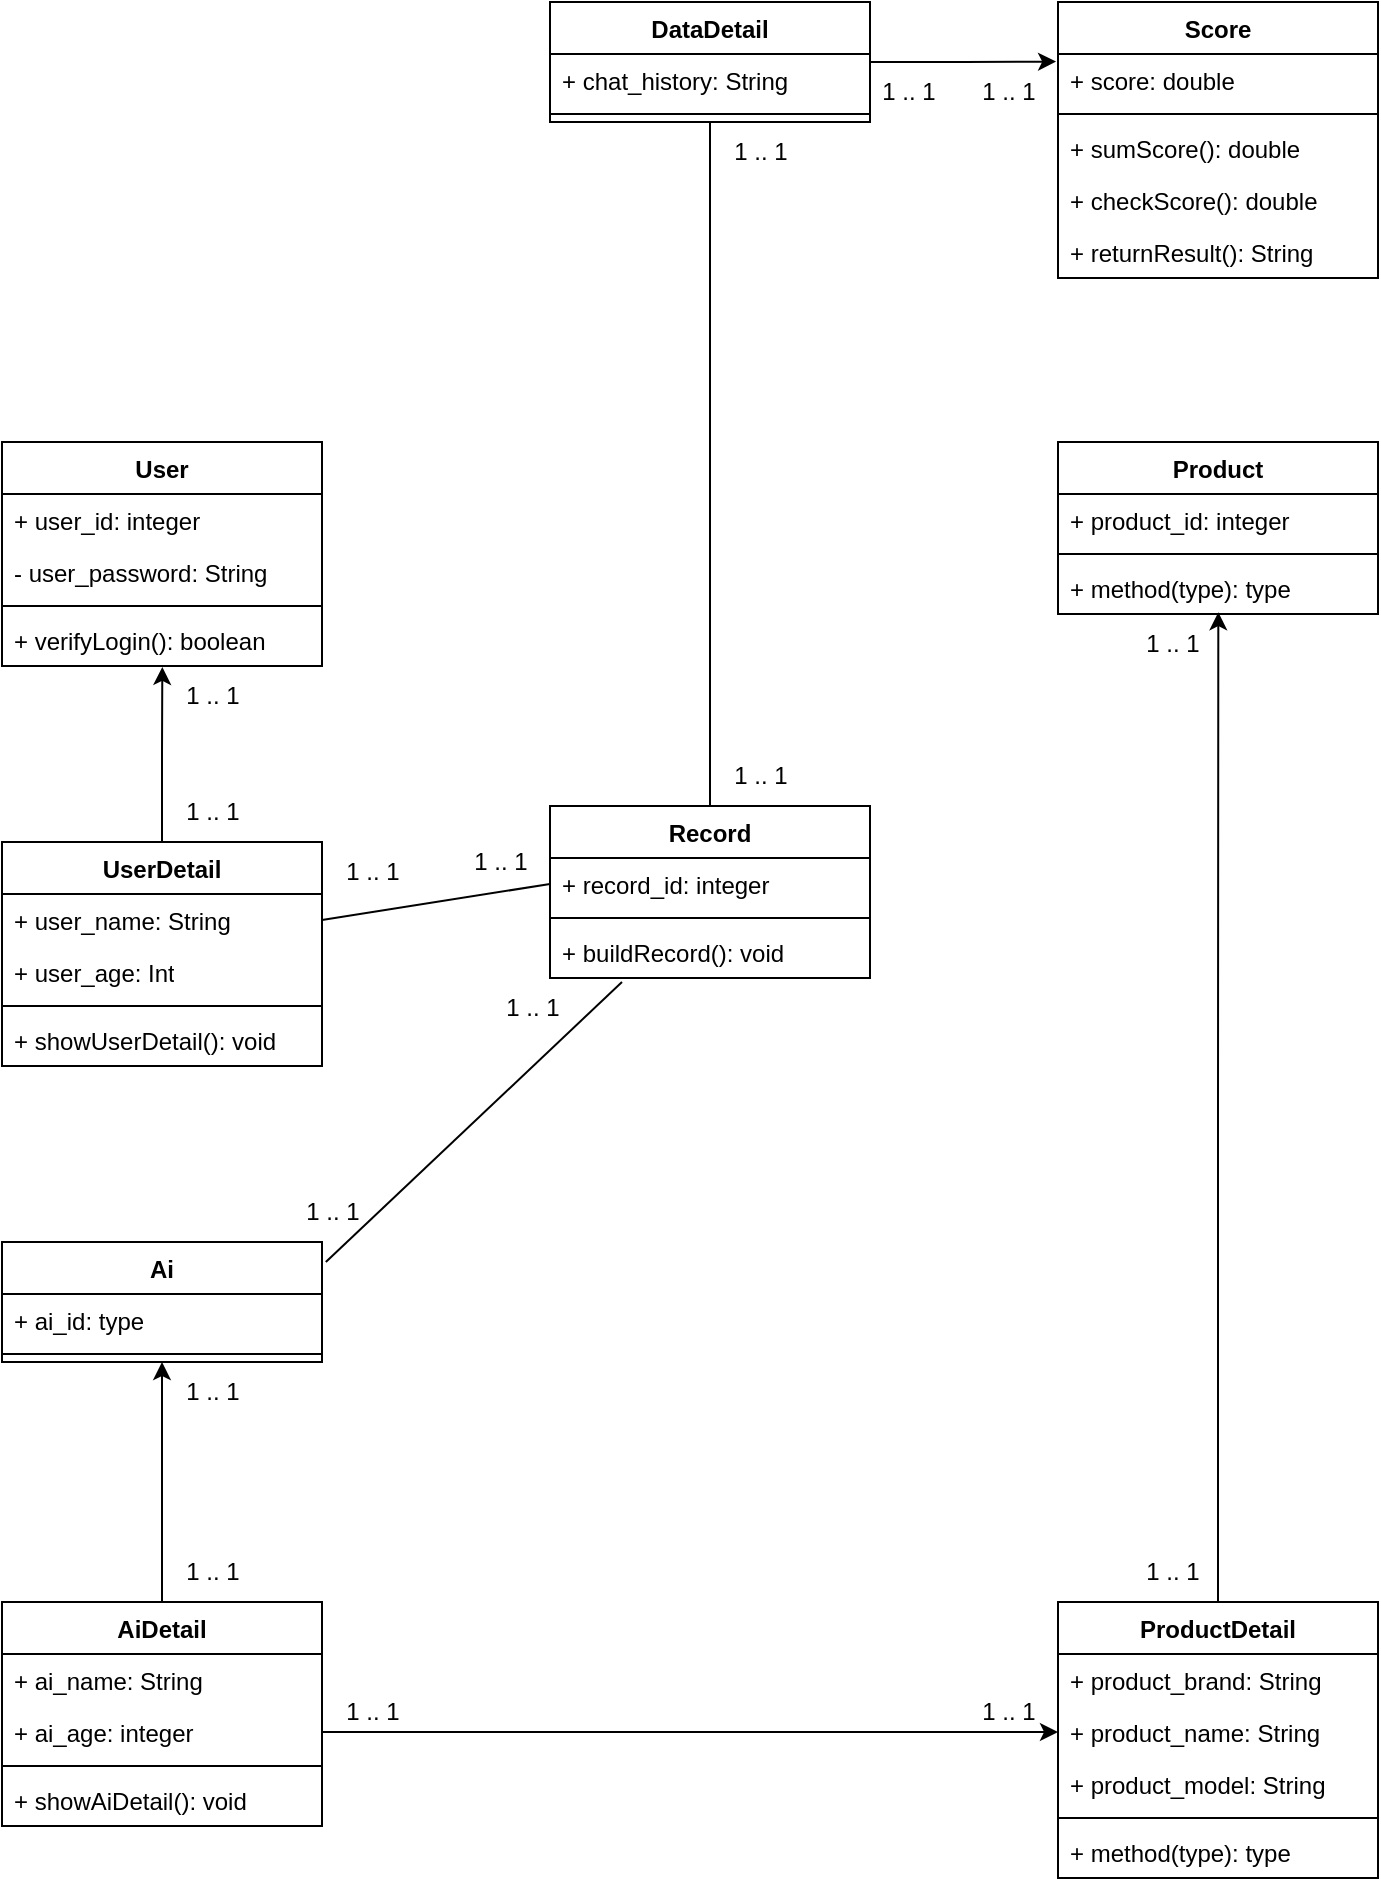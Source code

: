 <mxfile version="25.0.3">
  <diagram name="System Function" id="ZT_l34MM1e__KQXbbzwk">
    <mxGraphModel dx="1374" dy="695" grid="1" gridSize="10" guides="1" tooltips="1" connect="1" arrows="1" fold="1" page="1" pageScale="1" pageWidth="827" pageHeight="1169" math="0" shadow="0">
      <root>
        <mxCell id="0" />
        <mxCell id="1" parent="0" />
        <mxCell id="65aFhi213caT88jQjGcN-1" value="User" style="swimlane;fontStyle=1;align=center;verticalAlign=top;childLayout=stackLayout;horizontal=1;startSize=26;horizontalStack=0;resizeParent=1;resizeParentMax=0;resizeLast=0;collapsible=1;marginBottom=0;whiteSpace=wrap;html=1;" vertex="1" parent="1">
          <mxGeometry x="60" y="360" width="160" height="112" as="geometry" />
        </mxCell>
        <mxCell id="65aFhi213caT88jQjGcN-2" value="+ user_id: integer" style="text;strokeColor=none;fillColor=none;align=left;verticalAlign=top;spacingLeft=4;spacingRight=4;overflow=hidden;rotatable=0;points=[[0,0.5],[1,0.5]];portConstraint=eastwest;whiteSpace=wrap;html=1;" vertex="1" parent="65aFhi213caT88jQjGcN-1">
          <mxGeometry y="26" width="160" height="26" as="geometry" />
        </mxCell>
        <mxCell id="65aFhi213caT88jQjGcN-24" value="- user_password: String" style="text;strokeColor=none;fillColor=none;align=left;verticalAlign=top;spacingLeft=4;spacingRight=4;overflow=hidden;rotatable=0;points=[[0,0.5],[1,0.5]];portConstraint=eastwest;whiteSpace=wrap;html=1;" vertex="1" parent="65aFhi213caT88jQjGcN-1">
          <mxGeometry y="52" width="160" height="26" as="geometry" />
        </mxCell>
        <mxCell id="65aFhi213caT88jQjGcN-3" value="" style="line;strokeWidth=1;fillColor=none;align=left;verticalAlign=middle;spacingTop=-1;spacingLeft=3;spacingRight=3;rotatable=0;labelPosition=right;points=[];portConstraint=eastwest;strokeColor=inherit;" vertex="1" parent="65aFhi213caT88jQjGcN-1">
          <mxGeometry y="78" width="160" height="8" as="geometry" />
        </mxCell>
        <mxCell id="65aFhi213caT88jQjGcN-4" value="+ verifyLogin(): boolean" style="text;strokeColor=none;fillColor=none;align=left;verticalAlign=top;spacingLeft=4;spacingRight=4;overflow=hidden;rotatable=0;points=[[0,0.5],[1,0.5]];portConstraint=eastwest;whiteSpace=wrap;html=1;" vertex="1" parent="65aFhi213caT88jQjGcN-1">
          <mxGeometry y="86" width="160" height="26" as="geometry" />
        </mxCell>
        <mxCell id="65aFhi213caT88jQjGcN-5" value="UserDetail" style="swimlane;fontStyle=1;align=center;verticalAlign=top;childLayout=stackLayout;horizontal=1;startSize=26;horizontalStack=0;resizeParent=1;resizeParentMax=0;resizeLast=0;collapsible=1;marginBottom=0;whiteSpace=wrap;html=1;" vertex="1" parent="1">
          <mxGeometry x="60" y="560" width="160" height="112" as="geometry" />
        </mxCell>
        <mxCell id="65aFhi213caT88jQjGcN-6" value="+ user_name: String" style="text;strokeColor=none;fillColor=none;align=left;verticalAlign=top;spacingLeft=4;spacingRight=4;overflow=hidden;rotatable=0;points=[[0,0.5],[1,0.5]];portConstraint=eastwest;whiteSpace=wrap;html=1;" vertex="1" parent="65aFhi213caT88jQjGcN-5">
          <mxGeometry y="26" width="160" height="26" as="geometry" />
        </mxCell>
        <mxCell id="65aFhi213caT88jQjGcN-9" value="+ user_age: Int" style="text;strokeColor=none;fillColor=none;align=left;verticalAlign=top;spacingLeft=4;spacingRight=4;overflow=hidden;rotatable=0;points=[[0,0.5],[1,0.5]];portConstraint=eastwest;whiteSpace=wrap;html=1;" vertex="1" parent="65aFhi213caT88jQjGcN-5">
          <mxGeometry y="52" width="160" height="26" as="geometry" />
        </mxCell>
        <mxCell id="65aFhi213caT88jQjGcN-7" value="" style="line;strokeWidth=1;fillColor=none;align=left;verticalAlign=middle;spacingTop=-1;spacingLeft=3;spacingRight=3;rotatable=0;labelPosition=right;points=[];portConstraint=eastwest;strokeColor=inherit;" vertex="1" parent="65aFhi213caT88jQjGcN-5">
          <mxGeometry y="78" width="160" height="8" as="geometry" />
        </mxCell>
        <mxCell id="65aFhi213caT88jQjGcN-8" value="+ showUserDetail(): void" style="text;strokeColor=none;fillColor=none;align=left;verticalAlign=top;spacingLeft=4;spacingRight=4;overflow=hidden;rotatable=0;points=[[0,0.5],[1,0.5]];portConstraint=eastwest;whiteSpace=wrap;html=1;" vertex="1" parent="65aFhi213caT88jQjGcN-5">
          <mxGeometry y="86" width="160" height="26" as="geometry" />
        </mxCell>
        <mxCell id="65aFhi213caT88jQjGcN-11" value="Ai" style="swimlane;fontStyle=1;align=center;verticalAlign=top;childLayout=stackLayout;horizontal=1;startSize=26;horizontalStack=0;resizeParent=1;resizeParentMax=0;resizeLast=0;collapsible=1;marginBottom=0;whiteSpace=wrap;html=1;" vertex="1" parent="1">
          <mxGeometry x="60" y="760" width="160" height="60" as="geometry" />
        </mxCell>
        <mxCell id="65aFhi213caT88jQjGcN-12" value="+ ai_id: type" style="text;strokeColor=none;fillColor=none;align=left;verticalAlign=top;spacingLeft=4;spacingRight=4;overflow=hidden;rotatable=0;points=[[0,0.5],[1,0.5]];portConstraint=eastwest;whiteSpace=wrap;html=1;" vertex="1" parent="65aFhi213caT88jQjGcN-11">
          <mxGeometry y="26" width="160" height="26" as="geometry" />
        </mxCell>
        <mxCell id="65aFhi213caT88jQjGcN-13" value="" style="line;strokeWidth=1;fillColor=none;align=left;verticalAlign=middle;spacingTop=-1;spacingLeft=3;spacingRight=3;rotatable=0;labelPosition=right;points=[];portConstraint=eastwest;strokeColor=inherit;" vertex="1" parent="65aFhi213caT88jQjGcN-11">
          <mxGeometry y="52" width="160" height="8" as="geometry" />
        </mxCell>
        <mxCell id="65aFhi213caT88jQjGcN-59" style="edgeStyle=orthogonalEdgeStyle;rounded=0;orthogonalLoop=1;jettySize=auto;html=1;entryX=0.5;entryY=1;entryDx=0;entryDy=0;" edge="1" parent="1" source="65aFhi213caT88jQjGcN-15" target="65aFhi213caT88jQjGcN-11">
          <mxGeometry relative="1" as="geometry" />
        </mxCell>
        <mxCell id="65aFhi213caT88jQjGcN-15" value="AiDetail" style="swimlane;fontStyle=1;align=center;verticalAlign=top;childLayout=stackLayout;horizontal=1;startSize=26;horizontalStack=0;resizeParent=1;resizeParentMax=0;resizeLast=0;collapsible=1;marginBottom=0;whiteSpace=wrap;html=1;" vertex="1" parent="1">
          <mxGeometry x="60" y="940" width="160" height="112" as="geometry" />
        </mxCell>
        <mxCell id="65aFhi213caT88jQjGcN-16" value="+ ai_name: String" style="text;strokeColor=none;fillColor=none;align=left;verticalAlign=top;spacingLeft=4;spacingRight=4;overflow=hidden;rotatable=0;points=[[0,0.5],[1,0.5]];portConstraint=eastwest;whiteSpace=wrap;html=1;" vertex="1" parent="65aFhi213caT88jQjGcN-15">
          <mxGeometry y="26" width="160" height="26" as="geometry" />
        </mxCell>
        <mxCell id="65aFhi213caT88jQjGcN-37" value="+ ai_age: integer" style="text;strokeColor=none;fillColor=none;align=left;verticalAlign=top;spacingLeft=4;spacingRight=4;overflow=hidden;rotatable=0;points=[[0,0.5],[1,0.5]];portConstraint=eastwest;whiteSpace=wrap;html=1;" vertex="1" parent="65aFhi213caT88jQjGcN-15">
          <mxGeometry y="52" width="160" height="26" as="geometry" />
        </mxCell>
        <mxCell id="65aFhi213caT88jQjGcN-17" value="" style="line;strokeWidth=1;fillColor=none;align=left;verticalAlign=middle;spacingTop=-1;spacingLeft=3;spacingRight=3;rotatable=0;labelPosition=right;points=[];portConstraint=eastwest;strokeColor=inherit;" vertex="1" parent="65aFhi213caT88jQjGcN-15">
          <mxGeometry y="78" width="160" height="8" as="geometry" />
        </mxCell>
        <mxCell id="65aFhi213caT88jQjGcN-18" value="+ showAiDetail(): void" style="text;strokeColor=none;fillColor=none;align=left;verticalAlign=top;spacingLeft=4;spacingRight=4;overflow=hidden;rotatable=0;points=[[0,0.5],[1,0.5]];portConstraint=eastwest;whiteSpace=wrap;html=1;" vertex="1" parent="65aFhi213caT88jQjGcN-15">
          <mxGeometry y="86" width="160" height="26" as="geometry" />
        </mxCell>
        <mxCell id="65aFhi213caT88jQjGcN-20" value="Product" style="swimlane;fontStyle=1;align=center;verticalAlign=top;childLayout=stackLayout;horizontal=1;startSize=26;horizontalStack=0;resizeParent=1;resizeParentMax=0;resizeLast=0;collapsible=1;marginBottom=0;whiteSpace=wrap;html=1;" vertex="1" parent="1">
          <mxGeometry x="588" y="360" width="160" height="86" as="geometry" />
        </mxCell>
        <mxCell id="65aFhi213caT88jQjGcN-21" value="+ product_id: integer" style="text;strokeColor=none;fillColor=none;align=left;verticalAlign=top;spacingLeft=4;spacingRight=4;overflow=hidden;rotatable=0;points=[[0,0.5],[1,0.5]];portConstraint=eastwest;whiteSpace=wrap;html=1;" vertex="1" parent="65aFhi213caT88jQjGcN-20">
          <mxGeometry y="26" width="160" height="26" as="geometry" />
        </mxCell>
        <mxCell id="65aFhi213caT88jQjGcN-22" value="" style="line;strokeWidth=1;fillColor=none;align=left;verticalAlign=middle;spacingTop=-1;spacingLeft=3;spacingRight=3;rotatable=0;labelPosition=right;points=[];portConstraint=eastwest;strokeColor=inherit;" vertex="1" parent="65aFhi213caT88jQjGcN-20">
          <mxGeometry y="52" width="160" height="8" as="geometry" />
        </mxCell>
        <mxCell id="65aFhi213caT88jQjGcN-23" value="+ method(type): type" style="text;strokeColor=none;fillColor=none;align=left;verticalAlign=top;spacingLeft=4;spacingRight=4;overflow=hidden;rotatable=0;points=[[0,0.5],[1,0.5]];portConstraint=eastwest;whiteSpace=wrap;html=1;" vertex="1" parent="65aFhi213caT88jQjGcN-20">
          <mxGeometry y="60" width="160" height="26" as="geometry" />
        </mxCell>
        <mxCell id="65aFhi213caT88jQjGcN-27" value="ProductDetail" style="swimlane;fontStyle=1;align=center;verticalAlign=top;childLayout=stackLayout;horizontal=1;startSize=26;horizontalStack=0;resizeParent=1;resizeParentMax=0;resizeLast=0;collapsible=1;marginBottom=0;whiteSpace=wrap;html=1;" vertex="1" parent="1">
          <mxGeometry x="588" y="940" width="160" height="138" as="geometry" />
        </mxCell>
        <mxCell id="65aFhi213caT88jQjGcN-28" value="+ product_brand: String" style="text;strokeColor=none;fillColor=none;align=left;verticalAlign=top;spacingLeft=4;spacingRight=4;overflow=hidden;rotatable=0;points=[[0,0.5],[1,0.5]];portConstraint=eastwest;whiteSpace=wrap;html=1;" vertex="1" parent="65aFhi213caT88jQjGcN-27">
          <mxGeometry y="26" width="160" height="26" as="geometry" />
        </mxCell>
        <mxCell id="65aFhi213caT88jQjGcN-33" value="+ product_name: String" style="text;strokeColor=none;fillColor=none;align=left;verticalAlign=top;spacingLeft=4;spacingRight=4;overflow=hidden;rotatable=0;points=[[0,0.5],[1,0.5]];portConstraint=eastwest;whiteSpace=wrap;html=1;" vertex="1" parent="65aFhi213caT88jQjGcN-27">
          <mxGeometry y="52" width="160" height="26" as="geometry" />
        </mxCell>
        <mxCell id="65aFhi213caT88jQjGcN-34" value="+ product_model: String" style="text;strokeColor=none;fillColor=none;align=left;verticalAlign=top;spacingLeft=4;spacingRight=4;overflow=hidden;rotatable=0;points=[[0,0.5],[1,0.5]];portConstraint=eastwest;whiteSpace=wrap;html=1;" vertex="1" parent="65aFhi213caT88jQjGcN-27">
          <mxGeometry y="78" width="160" height="26" as="geometry" />
        </mxCell>
        <mxCell id="65aFhi213caT88jQjGcN-29" value="" style="line;strokeWidth=1;fillColor=none;align=left;verticalAlign=middle;spacingTop=-1;spacingLeft=3;spacingRight=3;rotatable=0;labelPosition=right;points=[];portConstraint=eastwest;strokeColor=inherit;" vertex="1" parent="65aFhi213caT88jQjGcN-27">
          <mxGeometry y="104" width="160" height="8" as="geometry" />
        </mxCell>
        <mxCell id="65aFhi213caT88jQjGcN-30" value="+ method(type): type" style="text;strokeColor=none;fillColor=none;align=left;verticalAlign=top;spacingLeft=4;spacingRight=4;overflow=hidden;rotatable=0;points=[[0,0.5],[1,0.5]];portConstraint=eastwest;whiteSpace=wrap;html=1;" vertex="1" parent="65aFhi213caT88jQjGcN-27">
          <mxGeometry y="112" width="160" height="26" as="geometry" />
        </mxCell>
        <mxCell id="65aFhi213caT88jQjGcN-46" value="DataDetail" style="swimlane;fontStyle=1;align=center;verticalAlign=top;childLayout=stackLayout;horizontal=1;startSize=26;horizontalStack=0;resizeParent=1;resizeParentMax=0;resizeLast=0;collapsible=1;marginBottom=0;whiteSpace=wrap;html=1;" vertex="1" parent="1">
          <mxGeometry x="334" y="140" width="160" height="60" as="geometry" />
        </mxCell>
        <mxCell id="65aFhi213caT88jQjGcN-47" value="+ chat_history: String" style="text;strokeColor=none;fillColor=none;align=left;verticalAlign=top;spacingLeft=4;spacingRight=4;overflow=hidden;rotatable=0;points=[[0,0.5],[1,0.5]];portConstraint=eastwest;whiteSpace=wrap;html=1;" vertex="1" parent="65aFhi213caT88jQjGcN-46">
          <mxGeometry y="26" width="160" height="26" as="geometry" />
        </mxCell>
        <mxCell id="65aFhi213caT88jQjGcN-48" value="" style="line;strokeWidth=1;fillColor=none;align=left;verticalAlign=middle;spacingTop=-1;spacingLeft=3;spacingRight=3;rotatable=0;labelPosition=right;points=[];portConstraint=eastwest;strokeColor=inherit;" vertex="1" parent="65aFhi213caT88jQjGcN-46">
          <mxGeometry y="52" width="160" height="8" as="geometry" />
        </mxCell>
        <mxCell id="65aFhi213caT88jQjGcN-53" value="Score" style="swimlane;fontStyle=1;align=center;verticalAlign=top;childLayout=stackLayout;horizontal=1;startSize=26;horizontalStack=0;resizeParent=1;resizeParentMax=0;resizeLast=0;collapsible=1;marginBottom=0;whiteSpace=wrap;html=1;" vertex="1" parent="1">
          <mxGeometry x="588" y="140" width="160" height="138" as="geometry" />
        </mxCell>
        <mxCell id="65aFhi213caT88jQjGcN-54" value="+ score: double" style="text;strokeColor=none;fillColor=none;align=left;verticalAlign=top;spacingLeft=4;spacingRight=4;overflow=hidden;rotatable=0;points=[[0,0.5],[1,0.5]];portConstraint=eastwest;whiteSpace=wrap;html=1;" vertex="1" parent="65aFhi213caT88jQjGcN-53">
          <mxGeometry y="26" width="160" height="26" as="geometry" />
        </mxCell>
        <mxCell id="65aFhi213caT88jQjGcN-55" value="" style="line;strokeWidth=1;fillColor=none;align=left;verticalAlign=middle;spacingTop=-1;spacingLeft=3;spacingRight=3;rotatable=0;labelPosition=right;points=[];portConstraint=eastwest;strokeColor=inherit;" vertex="1" parent="65aFhi213caT88jQjGcN-53">
          <mxGeometry y="52" width="160" height="8" as="geometry" />
        </mxCell>
        <mxCell id="65aFhi213caT88jQjGcN-56" value="+ sumScore&lt;span style=&quot;background-color: initial;&quot;&gt;(): double&lt;/span&gt;" style="text;strokeColor=none;fillColor=none;align=left;verticalAlign=top;spacingLeft=4;spacingRight=4;overflow=hidden;rotatable=0;points=[[0,0.5],[1,0.5]];portConstraint=eastwest;whiteSpace=wrap;html=1;" vertex="1" parent="65aFhi213caT88jQjGcN-53">
          <mxGeometry y="60" width="160" height="26" as="geometry" />
        </mxCell>
        <mxCell id="65aFhi213caT88jQjGcN-57" value="+ checkScore&lt;span style=&quot;background-color: initial;&quot;&gt;(): double&lt;/span&gt;" style="text;strokeColor=none;fillColor=none;align=left;verticalAlign=top;spacingLeft=4;spacingRight=4;overflow=hidden;rotatable=0;points=[[0,0.5],[1,0.5]];portConstraint=eastwest;whiteSpace=wrap;html=1;" vertex="1" parent="65aFhi213caT88jQjGcN-53">
          <mxGeometry y="86" width="160" height="26" as="geometry" />
        </mxCell>
        <mxCell id="65aFhi213caT88jQjGcN-58" value="+ returnResult&lt;span style=&quot;background-color: initial;&quot;&gt;(): String&lt;/span&gt;" style="text;strokeColor=none;fillColor=none;align=left;verticalAlign=top;spacingLeft=4;spacingRight=4;overflow=hidden;rotatable=0;points=[[0,0.5],[1,0.5]];portConstraint=eastwest;whiteSpace=wrap;html=1;" vertex="1" parent="65aFhi213caT88jQjGcN-53">
          <mxGeometry y="112" width="160" height="26" as="geometry" />
        </mxCell>
        <mxCell id="65aFhi213caT88jQjGcN-62" style="edgeStyle=orthogonalEdgeStyle;rounded=0;orthogonalLoop=1;jettySize=auto;html=1;entryX=0;entryY=0.5;entryDx=0;entryDy=0;" edge="1" parent="1" source="65aFhi213caT88jQjGcN-37" target="65aFhi213caT88jQjGcN-33">
          <mxGeometry relative="1" as="geometry" />
        </mxCell>
        <mxCell id="65aFhi213caT88jQjGcN-64" style="edgeStyle=orthogonalEdgeStyle;rounded=0;orthogonalLoop=1;jettySize=auto;html=1;entryX=0.501;entryY=0.966;entryDx=0;entryDy=0;entryPerimeter=0;" edge="1" parent="1" source="65aFhi213caT88jQjGcN-27" target="65aFhi213caT88jQjGcN-23">
          <mxGeometry relative="1" as="geometry" />
        </mxCell>
        <mxCell id="65aFhi213caT88jQjGcN-66" style="edgeStyle=orthogonalEdgeStyle;rounded=0;orthogonalLoop=1;jettySize=auto;html=1;entryX=-0.006;entryY=0.146;entryDx=0;entryDy=0;entryPerimeter=0;" edge="1" parent="1" source="65aFhi213caT88jQjGcN-46" target="65aFhi213caT88jQjGcN-54">
          <mxGeometry relative="1" as="geometry" />
        </mxCell>
        <mxCell id="65aFhi213caT88jQjGcN-67" value="Record" style="swimlane;fontStyle=1;align=center;verticalAlign=top;childLayout=stackLayout;horizontal=1;startSize=26;horizontalStack=0;resizeParent=1;resizeParentMax=0;resizeLast=0;collapsible=1;marginBottom=0;whiteSpace=wrap;html=1;" vertex="1" parent="1">
          <mxGeometry x="334" y="542" width="160" height="86" as="geometry" />
        </mxCell>
        <mxCell id="65aFhi213caT88jQjGcN-68" value="+ record_id: integer" style="text;strokeColor=none;fillColor=none;align=left;verticalAlign=top;spacingLeft=4;spacingRight=4;overflow=hidden;rotatable=0;points=[[0,0.5],[1,0.5]];portConstraint=eastwest;whiteSpace=wrap;html=1;" vertex="1" parent="65aFhi213caT88jQjGcN-67">
          <mxGeometry y="26" width="160" height="26" as="geometry" />
        </mxCell>
        <mxCell id="65aFhi213caT88jQjGcN-69" value="" style="line;strokeWidth=1;fillColor=none;align=left;verticalAlign=middle;spacingTop=-1;spacingLeft=3;spacingRight=3;rotatable=0;labelPosition=right;points=[];portConstraint=eastwest;strokeColor=inherit;" vertex="1" parent="65aFhi213caT88jQjGcN-67">
          <mxGeometry y="52" width="160" height="8" as="geometry" />
        </mxCell>
        <mxCell id="65aFhi213caT88jQjGcN-70" value="+ buildRecord(): void" style="text;strokeColor=none;fillColor=none;align=left;verticalAlign=top;spacingLeft=4;spacingRight=4;overflow=hidden;rotatable=0;points=[[0,0.5],[1,0.5]];portConstraint=eastwest;whiteSpace=wrap;html=1;" vertex="1" parent="65aFhi213caT88jQjGcN-67">
          <mxGeometry y="60" width="160" height="26" as="geometry" />
        </mxCell>
        <mxCell id="65aFhi213caT88jQjGcN-74" style="edgeStyle=orthogonalEdgeStyle;rounded=0;orthogonalLoop=1;jettySize=auto;html=1;exitX=0.5;exitY=0;exitDx=0;exitDy=0;entryX=0.501;entryY=1.017;entryDx=0;entryDy=0;entryPerimeter=0;" edge="1" parent="1" source="65aFhi213caT88jQjGcN-5" target="65aFhi213caT88jQjGcN-4">
          <mxGeometry relative="1" as="geometry" />
        </mxCell>
        <mxCell id="65aFhi213caT88jQjGcN-76" value="" style="endArrow=none;html=1;rounded=0;exitX=1;exitY=0.5;exitDx=0;exitDy=0;entryX=0;entryY=0.5;entryDx=0;entryDy=0;" edge="1" parent="1" source="65aFhi213caT88jQjGcN-6" target="65aFhi213caT88jQjGcN-68">
          <mxGeometry width="50" height="50" relative="1" as="geometry">
            <mxPoint x="270" y="620" as="sourcePoint" />
            <mxPoint x="320" y="570" as="targetPoint" />
          </mxGeometry>
        </mxCell>
        <mxCell id="65aFhi213caT88jQjGcN-77" value="" style="endArrow=none;html=1;rounded=0;exitX=1.012;exitY=0.167;exitDx=0;exitDy=0;exitPerimeter=0;entryX=0.225;entryY=1.077;entryDx=0;entryDy=0;entryPerimeter=0;" edge="1" parent="1" source="65aFhi213caT88jQjGcN-11" target="65aFhi213caT88jQjGcN-70">
          <mxGeometry width="50" height="50" relative="1" as="geometry">
            <mxPoint x="260" y="770" as="sourcePoint" />
            <mxPoint x="310" y="720" as="targetPoint" />
          </mxGeometry>
        </mxCell>
        <mxCell id="65aFhi213caT88jQjGcN-78" value="" style="endArrow=none;html=1;rounded=0;entryX=0.5;entryY=1;entryDx=0;entryDy=0;exitX=0.5;exitY=0;exitDx=0;exitDy=0;" edge="1" parent="1" source="65aFhi213caT88jQjGcN-67" target="65aFhi213caT88jQjGcN-46">
          <mxGeometry width="50" height="50" relative="1" as="geometry">
            <mxPoint x="414" y="530" as="sourcePoint" />
            <mxPoint x="490" y="390" as="targetPoint" />
          </mxGeometry>
        </mxCell>
        <mxCell id="65aFhi213caT88jQjGcN-79" value="1 .. 1" style="text;html=1;align=center;verticalAlign=middle;resizable=0;points=[];autosize=1;strokeColor=none;fillColor=none;" vertex="1" parent="1">
          <mxGeometry x="140" y="530" width="50" height="30" as="geometry" />
        </mxCell>
        <mxCell id="65aFhi213caT88jQjGcN-80" value="1 .. 1" style="text;html=1;align=center;verticalAlign=middle;resizable=0;points=[];autosize=1;strokeColor=none;fillColor=none;" vertex="1" parent="1">
          <mxGeometry x="140" y="472" width="50" height="30" as="geometry" />
        </mxCell>
        <mxCell id="65aFhi213caT88jQjGcN-81" value="1 .. 1" style="text;html=1;align=center;verticalAlign=middle;resizable=0;points=[];autosize=1;strokeColor=none;fillColor=none;" vertex="1" parent="1">
          <mxGeometry x="200" y="730" width="50" height="30" as="geometry" />
        </mxCell>
        <mxCell id="65aFhi213caT88jQjGcN-82" value="1 .. 1" style="text;html=1;align=center;verticalAlign=middle;resizable=0;points=[];autosize=1;strokeColor=none;fillColor=none;" vertex="1" parent="1">
          <mxGeometry x="220" y="560" width="50" height="30" as="geometry" />
        </mxCell>
        <mxCell id="65aFhi213caT88jQjGcN-83" value="1 .. 1" style="text;html=1;align=center;verticalAlign=middle;resizable=0;points=[];autosize=1;strokeColor=none;fillColor=none;" vertex="1" parent="1">
          <mxGeometry x="284" y="555" width="50" height="30" as="geometry" />
        </mxCell>
        <mxCell id="65aFhi213caT88jQjGcN-84" value="1 .. 1" style="text;html=1;align=center;verticalAlign=middle;resizable=0;points=[];autosize=1;strokeColor=none;fillColor=none;" vertex="1" parent="1">
          <mxGeometry x="300" y="628" width="50" height="30" as="geometry" />
        </mxCell>
        <mxCell id="65aFhi213caT88jQjGcN-85" value="1 .. 1" style="text;html=1;align=center;verticalAlign=middle;resizable=0;points=[];autosize=1;strokeColor=none;fillColor=none;" vertex="1" parent="1">
          <mxGeometry x="140" y="820" width="50" height="30" as="geometry" />
        </mxCell>
        <mxCell id="65aFhi213caT88jQjGcN-86" value="1 .. 1" style="text;html=1;align=center;verticalAlign=middle;resizable=0;points=[];autosize=1;strokeColor=none;fillColor=none;" vertex="1" parent="1">
          <mxGeometry x="140" y="910" width="50" height="30" as="geometry" />
        </mxCell>
        <mxCell id="65aFhi213caT88jQjGcN-87" value="1 .. 1" style="text;html=1;align=center;verticalAlign=middle;resizable=0;points=[];autosize=1;strokeColor=none;fillColor=none;" vertex="1" parent="1">
          <mxGeometry x="220" y="980" width="50" height="30" as="geometry" />
        </mxCell>
        <mxCell id="65aFhi213caT88jQjGcN-88" value="1 .. 1" style="text;html=1;align=center;verticalAlign=middle;resizable=0;points=[];autosize=1;strokeColor=none;fillColor=none;" vertex="1" parent="1">
          <mxGeometry x="538" y="980" width="50" height="30" as="geometry" />
        </mxCell>
        <mxCell id="65aFhi213caT88jQjGcN-89" value="1 .. 1" style="text;html=1;align=center;verticalAlign=middle;resizable=0;points=[];autosize=1;strokeColor=none;fillColor=none;" vertex="1" parent="1">
          <mxGeometry x="620" y="910" width="50" height="30" as="geometry" />
        </mxCell>
        <mxCell id="65aFhi213caT88jQjGcN-90" value="1 .. 1" style="text;html=1;align=center;verticalAlign=middle;resizable=0;points=[];autosize=1;strokeColor=none;fillColor=none;" vertex="1" parent="1">
          <mxGeometry x="620" y="446" width="50" height="30" as="geometry" />
        </mxCell>
        <mxCell id="65aFhi213caT88jQjGcN-91" value="1 .. 1" style="text;html=1;align=center;verticalAlign=middle;resizable=0;points=[];autosize=1;strokeColor=none;fillColor=none;" vertex="1" parent="1">
          <mxGeometry x="538" y="170" width="50" height="30" as="geometry" />
        </mxCell>
        <mxCell id="65aFhi213caT88jQjGcN-92" value="1 .. 1" style="text;html=1;align=center;verticalAlign=middle;resizable=0;points=[];autosize=1;strokeColor=none;fillColor=none;" vertex="1" parent="1">
          <mxGeometry x="488" y="170" width="50" height="30" as="geometry" />
        </mxCell>
        <mxCell id="65aFhi213caT88jQjGcN-93" value="1 .. 1" style="text;html=1;align=center;verticalAlign=middle;resizable=0;points=[];autosize=1;strokeColor=none;fillColor=none;" vertex="1" parent="1">
          <mxGeometry x="414" y="512" width="50" height="30" as="geometry" />
        </mxCell>
        <mxCell id="65aFhi213caT88jQjGcN-94" value="1 .. 1" style="text;html=1;align=center;verticalAlign=middle;resizable=0;points=[];autosize=1;strokeColor=none;fillColor=none;" vertex="1" parent="1">
          <mxGeometry x="414" y="200" width="50" height="30" as="geometry" />
        </mxCell>
      </root>
    </mxGraphModel>
  </diagram>
</mxfile>
